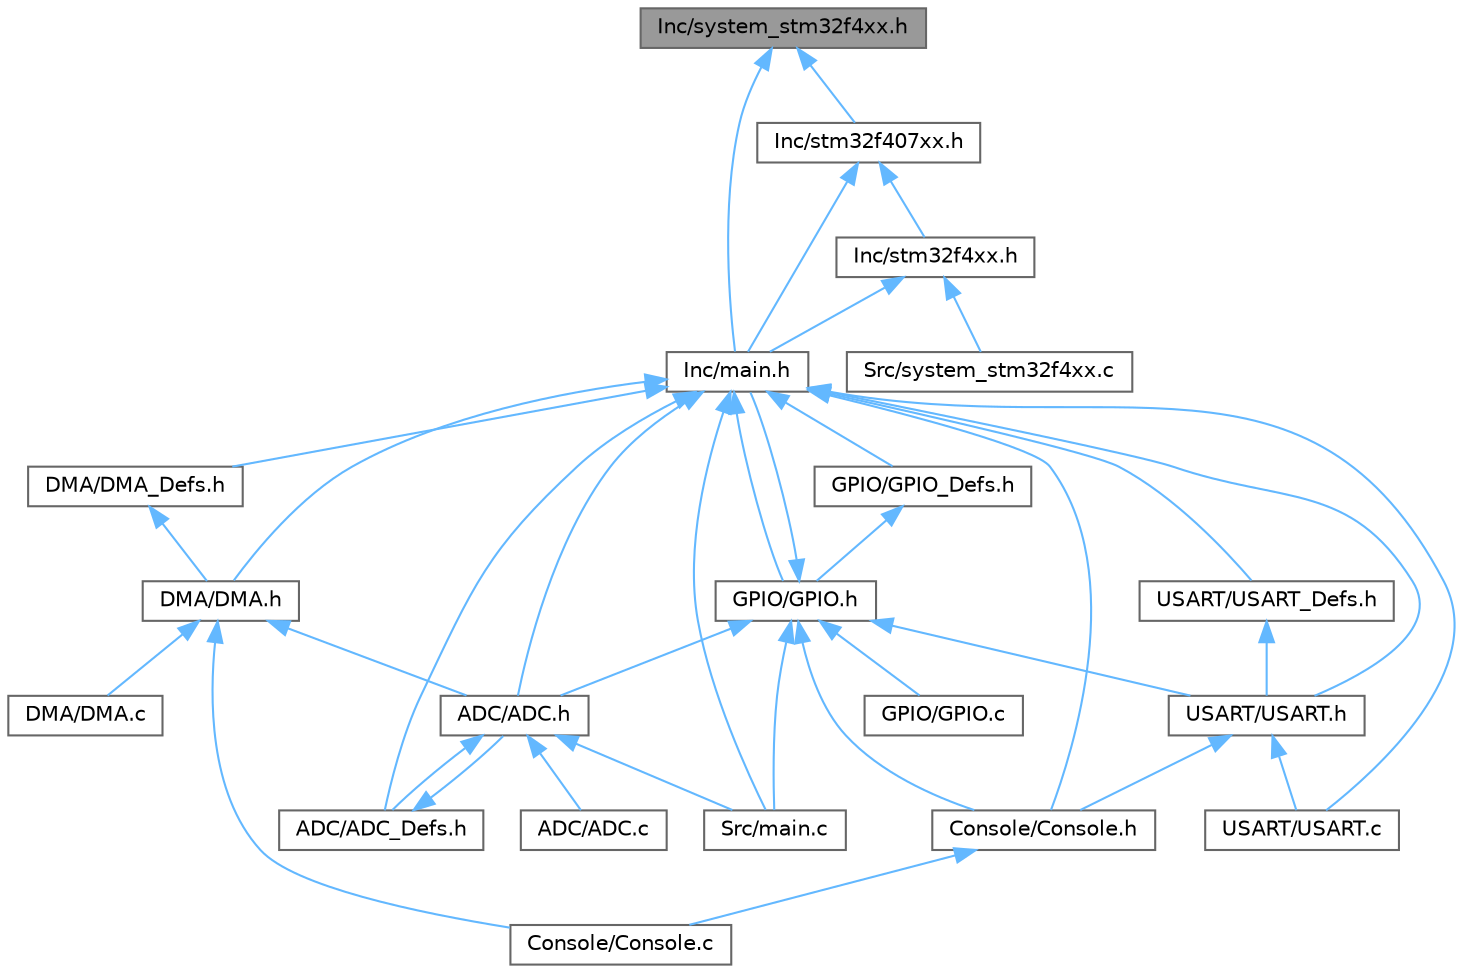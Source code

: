 digraph "Inc/system_stm32f4xx.h"
{
 // LATEX_PDF_SIZE
  bgcolor="transparent";
  edge [fontname=Helvetica,fontsize=10,labelfontname=Helvetica,labelfontsize=10];
  node [fontname=Helvetica,fontsize=10,shape=box,height=0.2,width=0.4];
  Node1 [id="Node000001",label="Inc/system_stm32f4xx.h",height=0.2,width=0.4,color="gray40", fillcolor="grey60", style="filled", fontcolor="black",tooltip="CMSIS Cortex-M4 Device System Source File for STM32F4xx devices."];
  Node1 -> Node2 [id="edge73_Node000001_Node000002",dir="back",color="steelblue1",style="solid",tooltip=" "];
  Node2 [id="Node000002",label="Inc/main.h",height=0.2,width=0.4,color="grey40", fillcolor="white", style="filled",URL="$main_8h_source.html",tooltip=" "];
  Node2 -> Node3 [id="edge74_Node000002_Node000003",dir="back",color="steelblue1",style="solid",tooltip=" "];
  Node3 [id="Node000003",label="ADC/ADC.h",height=0.2,width=0.4,color="grey40", fillcolor="white", style="filled",URL="$_a_d_c_8h_source.html",tooltip=" "];
  Node3 -> Node4 [id="edge75_Node000003_Node000004",dir="back",color="steelblue1",style="solid",tooltip=" "];
  Node4 [id="Node000004",label="ADC/ADC.c",height=0.2,width=0.4,color="grey40", fillcolor="white", style="filled",URL="$_a_d_c_8c_source.html",tooltip=" "];
  Node3 -> Node5 [id="edge76_Node000003_Node000005",dir="back",color="steelblue1",style="solid",tooltip=" "];
  Node5 [id="Node000005",label="ADC/ADC_Defs.h",height=0.2,width=0.4,color="grey40", fillcolor="white", style="filled",URL="$_a_d_c___defs_8h.html",tooltip=" "];
  Node5 -> Node3 [id="edge77_Node000005_Node000003",dir="back",color="steelblue1",style="solid",tooltip=" "];
  Node3 -> Node6 [id="edge78_Node000003_Node000006",dir="back",color="steelblue1",style="solid",tooltip=" "];
  Node6 [id="Node000006",label="Src/main.c",height=0.2,width=0.4,color="grey40", fillcolor="white", style="filled",URL="$main_8c.html",tooltip=" "];
  Node2 -> Node5 [id="edge79_Node000002_Node000005",dir="back",color="steelblue1",style="solid",tooltip=" "];
  Node2 -> Node7 [id="edge80_Node000002_Node000007",dir="back",color="steelblue1",style="solid",tooltip=" "];
  Node7 [id="Node000007",label="Console/Console.h",height=0.2,width=0.4,color="grey40", fillcolor="white", style="filled",URL="$_console_8h_source.html",tooltip=" "];
  Node7 -> Node8 [id="edge81_Node000007_Node000008",dir="back",color="steelblue1",style="solid",tooltip=" "];
  Node8 [id="Node000008",label="Console/Console.c",height=0.2,width=0.4,color="grey40", fillcolor="white", style="filled",URL="$_console_8c_source.html",tooltip=" "];
  Node2 -> Node9 [id="edge82_Node000002_Node000009",dir="back",color="steelblue1",style="solid",tooltip=" "];
  Node9 [id="Node000009",label="DMA/DMA.h",height=0.2,width=0.4,color="grey40", fillcolor="white", style="filled",URL="$_d_m_a_8h_source.html",tooltip=" "];
  Node9 -> Node3 [id="edge83_Node000009_Node000003",dir="back",color="steelblue1",style="solid",tooltip=" "];
  Node9 -> Node8 [id="edge84_Node000009_Node000008",dir="back",color="steelblue1",style="solid",tooltip=" "];
  Node9 -> Node10 [id="edge85_Node000009_Node000010",dir="back",color="steelblue1",style="solid",tooltip=" "];
  Node10 [id="Node000010",label="DMA/DMA.c",height=0.2,width=0.4,color="grey40", fillcolor="white", style="filled",URL="$_d_m_a_8c_source.html",tooltip=" "];
  Node2 -> Node11 [id="edge86_Node000002_Node000011",dir="back",color="steelblue1",style="solid",tooltip=" "];
  Node11 [id="Node000011",label="DMA/DMA_Defs.h",height=0.2,width=0.4,color="grey40", fillcolor="white", style="filled",URL="$_d_m_a___defs_8h_source.html",tooltip=" "];
  Node11 -> Node9 [id="edge87_Node000011_Node000009",dir="back",color="steelblue1",style="solid",tooltip=" "];
  Node2 -> Node12 [id="edge88_Node000002_Node000012",dir="back",color="steelblue1",style="solid",tooltip=" "];
  Node12 [id="Node000012",label="GPIO/GPIO.h",height=0.2,width=0.4,color="grey40", fillcolor="white", style="filled",URL="$_g_p_i_o_8h_source.html",tooltip=" "];
  Node12 -> Node3 [id="edge89_Node000012_Node000003",dir="back",color="steelblue1",style="solid",tooltip=" "];
  Node12 -> Node7 [id="edge90_Node000012_Node000007",dir="back",color="steelblue1",style="solid",tooltip=" "];
  Node12 -> Node13 [id="edge91_Node000012_Node000013",dir="back",color="steelblue1",style="solid",tooltip=" "];
  Node13 [id="Node000013",label="GPIO/GPIO.c",height=0.2,width=0.4,color="grey40", fillcolor="white", style="filled",URL="$_g_p_i_o_8c_source.html",tooltip=" "];
  Node12 -> Node2 [id="edge92_Node000012_Node000002",dir="back",color="steelblue1",style="solid",tooltip=" "];
  Node12 -> Node6 [id="edge93_Node000012_Node000006",dir="back",color="steelblue1",style="solid",tooltip=" "];
  Node12 -> Node14 [id="edge94_Node000012_Node000014",dir="back",color="steelblue1",style="solid",tooltip=" "];
  Node14 [id="Node000014",label="USART/USART.h",height=0.2,width=0.4,color="grey40", fillcolor="white", style="filled",URL="$_u_s_a_r_t_8h_source.html",tooltip=" "];
  Node14 -> Node7 [id="edge95_Node000014_Node000007",dir="back",color="steelblue1",style="solid",tooltip=" "];
  Node14 -> Node15 [id="edge96_Node000014_Node000015",dir="back",color="steelblue1",style="solid",tooltip=" "];
  Node15 [id="Node000015",label="USART/USART.c",height=0.2,width=0.4,color="grey40", fillcolor="white", style="filled",URL="$_u_s_a_r_t_8c_source.html",tooltip=" "];
  Node2 -> Node16 [id="edge97_Node000002_Node000016",dir="back",color="steelblue1",style="solid",tooltip=" "];
  Node16 [id="Node000016",label="GPIO/GPIO_Defs.h",height=0.2,width=0.4,color="grey40", fillcolor="white", style="filled",URL="$_g_p_i_o___defs_8h_source.html",tooltip=" "];
  Node16 -> Node12 [id="edge98_Node000016_Node000012",dir="back",color="steelblue1",style="solid",tooltip=" "];
  Node2 -> Node6 [id="edge99_Node000002_Node000006",dir="back",color="steelblue1",style="solid",tooltip=" "];
  Node2 -> Node15 [id="edge100_Node000002_Node000015",dir="back",color="steelblue1",style="solid",tooltip=" "];
  Node2 -> Node14 [id="edge101_Node000002_Node000014",dir="back",color="steelblue1",style="solid",tooltip=" "];
  Node2 -> Node17 [id="edge102_Node000002_Node000017",dir="back",color="steelblue1",style="solid",tooltip=" "];
  Node17 [id="Node000017",label="USART/USART_Defs.h",height=0.2,width=0.4,color="grey40", fillcolor="white", style="filled",URL="$_u_s_a_r_t___defs_8h_source.html",tooltip=" "];
  Node17 -> Node14 [id="edge103_Node000017_Node000014",dir="back",color="steelblue1",style="solid",tooltip=" "];
  Node1 -> Node18 [id="edge104_Node000001_Node000018",dir="back",color="steelblue1",style="solid",tooltip=" "];
  Node18 [id="Node000018",label="Inc/stm32f407xx.h",height=0.2,width=0.4,color="grey40", fillcolor="white", style="filled",URL="$stm32f407xx_8h.html",tooltip="CMSIS STM32F407xx Device Peripheral Access Layer Header File."];
  Node18 -> Node2 [id="edge105_Node000018_Node000002",dir="back",color="steelblue1",style="solid",tooltip=" "];
  Node18 -> Node19 [id="edge106_Node000018_Node000019",dir="back",color="steelblue1",style="solid",tooltip=" "];
  Node19 [id="Node000019",label="Inc/stm32f4xx.h",height=0.2,width=0.4,color="grey40", fillcolor="white", style="filled",URL="$stm32f4xx_8h.html",tooltip="CMSIS STM32F4xx Device Peripheral Access Layer Header File."];
  Node19 -> Node2 [id="edge107_Node000019_Node000002",dir="back",color="steelblue1",style="solid",tooltip=" "];
  Node19 -> Node20 [id="edge108_Node000019_Node000020",dir="back",color="steelblue1",style="solid",tooltip=" "];
  Node20 [id="Node000020",label="Src/system_stm32f4xx.c",height=0.2,width=0.4,color="grey40", fillcolor="white", style="filled",URL="$system__stm32f4xx_8c.html",tooltip="CMSIS Cortex-M4 Device Peripheral Access Layer System Source File."];
}
